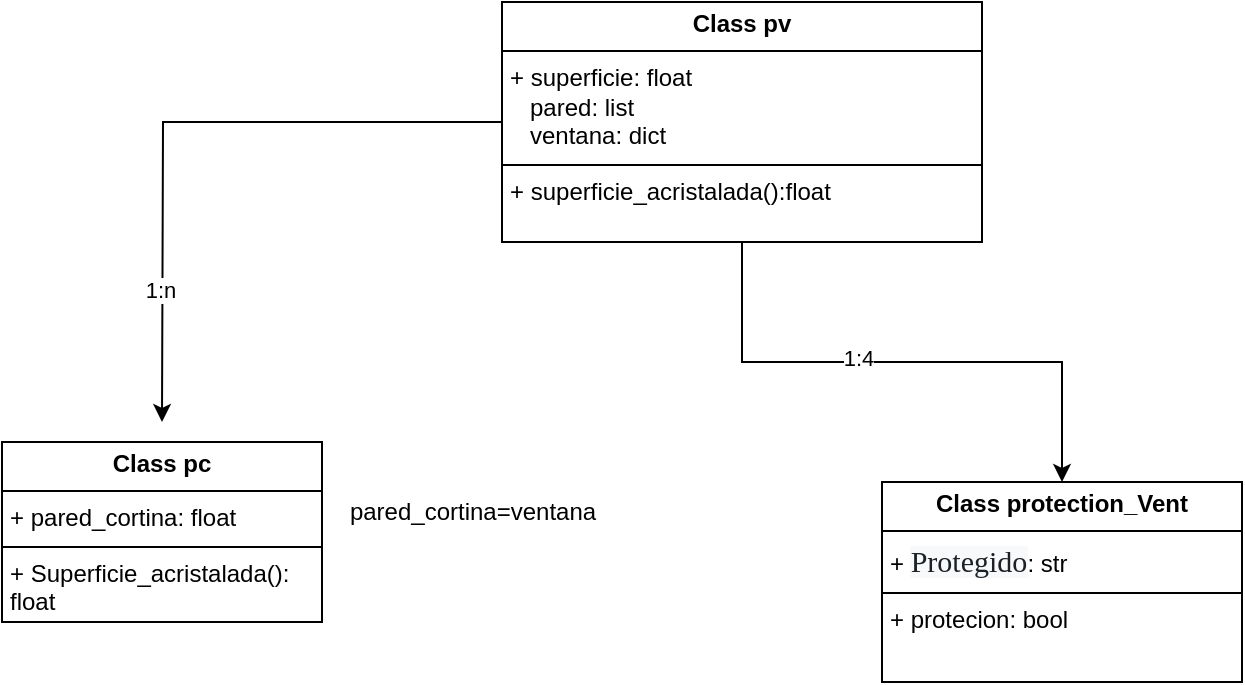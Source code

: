 <mxfile version="24.0.7" type="github">
  <diagram id="C5RBs43oDa-KdzZeNtuy" name="Page-1">
    <mxGraphModel dx="1032" dy="427" grid="1" gridSize="10" guides="1" tooltips="1" connect="1" arrows="1" fold="1" page="1" pageScale="1" pageWidth="827" pageHeight="1169" math="0" shadow="0">
      <root>
        <mxCell id="WIyWlLk6GJQsqaUBKTNV-0" />
        <mxCell id="WIyWlLk6GJQsqaUBKTNV-1" parent="WIyWlLk6GJQsqaUBKTNV-0" />
        <mxCell id="GUpXlBv7kUVlpKGE7V4P-3" style="edgeStyle=orthogonalEdgeStyle;rounded=0;orthogonalLoop=1;jettySize=auto;html=1;" parent="WIyWlLk6GJQsqaUBKTNV-1" source="GUpXlBv7kUVlpKGE7V4P-0" edge="1">
          <mxGeometry relative="1" as="geometry">
            <mxPoint x="160" y="280" as="targetPoint" />
          </mxGeometry>
        </mxCell>
        <mxCell id="GUpXlBv7kUVlpKGE7V4P-7" value="1:n" style="edgeLabel;html=1;align=center;verticalAlign=middle;resizable=0;points=[];" parent="GUpXlBv7kUVlpKGE7V4P-3" vertex="1" connectable="0">
          <mxGeometry x="0.583" y="-1" relative="1" as="geometry">
            <mxPoint as="offset" />
          </mxGeometry>
        </mxCell>
        <mxCell id="GUpXlBv7kUVlpKGE7V4P-4" style="edgeStyle=orthogonalEdgeStyle;rounded=0;orthogonalLoop=1;jettySize=auto;html=1;exitX=0.5;exitY=1;exitDx=0;exitDy=0;entryX=0.5;entryY=0;entryDx=0;entryDy=0;" parent="WIyWlLk6GJQsqaUBKTNV-1" source="GUpXlBv7kUVlpKGE7V4P-0" target="GUpXlBv7kUVlpKGE7V4P-2" edge="1">
          <mxGeometry relative="1" as="geometry" />
        </mxCell>
        <mxCell id="GUpXlBv7kUVlpKGE7V4P-8" value="1:4" style="edgeLabel;html=1;align=center;verticalAlign=middle;resizable=0;points=[];" parent="GUpXlBv7kUVlpKGE7V4P-4" vertex="1" connectable="0">
          <mxGeometry x="-0.159" y="2" relative="1" as="geometry">
            <mxPoint as="offset" />
          </mxGeometry>
        </mxCell>
        <mxCell id="GUpXlBv7kUVlpKGE7V4P-0" value="&lt;p style=&quot;margin:0px;margin-top:4px;text-align:center;&quot;&gt;&lt;b&gt;Class pv&lt;/b&gt;&lt;/p&gt;&lt;hr size=&quot;1&quot; style=&quot;border-style:solid;&quot;&gt;&lt;p style=&quot;margin:0px;margin-left:4px;&quot;&gt;+ superficie: float&lt;/p&gt;&lt;p style=&quot;margin:0px;margin-left:4px;&quot;&gt;&amp;nbsp; &amp;nbsp;pared: list&lt;/p&gt;&lt;p style=&quot;margin:0px;margin-left:4px;&quot;&gt;&amp;nbsp; &amp;nbsp;ventana: dict&lt;/p&gt;&lt;hr size=&quot;1&quot; style=&quot;border-style:solid;&quot;&gt;&lt;p style=&quot;margin:0px;margin-left:4px;&quot;&gt;+ superficie_acristalada():float&lt;/p&gt;" style="verticalAlign=top;align=left;overflow=fill;html=1;whiteSpace=wrap;" parent="WIyWlLk6GJQsqaUBKTNV-1" vertex="1">
          <mxGeometry x="330" y="70" width="240" height="120" as="geometry" />
        </mxCell>
        <mxCell id="GUpXlBv7kUVlpKGE7V4P-1" value="&lt;p style=&quot;margin:0px;margin-top:4px;text-align:center;&quot;&gt;&lt;b&gt;Class pc&lt;/b&gt;&lt;/p&gt;&lt;hr size=&quot;1&quot; style=&quot;border-style:solid;&quot;&gt;&lt;p style=&quot;margin:0px;margin-left:4px;&quot;&gt;+ pared_cortina: float&lt;/p&gt;&lt;hr size=&quot;1&quot; style=&quot;border-style:solid;&quot;&gt;&lt;p style=&quot;margin:0px;margin-left:4px;&quot;&gt;+ Superficie_acristalada(): float&lt;/p&gt;" style="verticalAlign=top;align=left;overflow=fill;html=1;whiteSpace=wrap;" parent="WIyWlLk6GJQsqaUBKTNV-1" vertex="1">
          <mxGeometry x="80" y="290" width="160" height="90" as="geometry" />
        </mxCell>
        <mxCell id="GUpXlBv7kUVlpKGE7V4P-2" value="&lt;p style=&quot;margin:0px;margin-top:4px;text-align:center;&quot;&gt;&lt;b&gt;Class protection_Vent&lt;/b&gt;&lt;/p&gt;&lt;hr size=&quot;1&quot; style=&quot;border-style:solid;&quot;&gt;&lt;p style=&quot;margin:0px;margin-left:4px;&quot;&gt;+ &lt;font face=&quot;Manrope&quot; color=&quot;#1d2125&quot;&gt;&lt;span style=&quot;font-size: 15px; background-color: rgb(248, 249, 250);&quot;&gt;Protegido&lt;/span&gt;&lt;/font&gt;&lt;span style=&quot;background-color: initial;&quot;&gt;: str&lt;/span&gt;&lt;/p&gt;&lt;hr size=&quot;1&quot; style=&quot;border-style:solid;&quot;&gt;&lt;p style=&quot;margin:0px;margin-left:4px;&quot;&gt;+ protecion: bool&lt;/p&gt;" style="verticalAlign=top;align=left;overflow=fill;html=1;whiteSpace=wrap;" parent="WIyWlLk6GJQsqaUBKTNV-1" vertex="1">
          <mxGeometry x="520" y="310" width="180" height="100" as="geometry" />
        </mxCell>
        <mxCell id="Zm30AqAPC-i2pzDkfKOC-0" value="pared_cortina=ventana" style="text;html=1;align=center;verticalAlign=middle;resizable=0;points=[];autosize=1;strokeColor=none;fillColor=none;" vertex="1" parent="WIyWlLk6GJQsqaUBKTNV-1">
          <mxGeometry x="240" y="310" width="150" height="30" as="geometry" />
        </mxCell>
      </root>
    </mxGraphModel>
  </diagram>
</mxfile>
